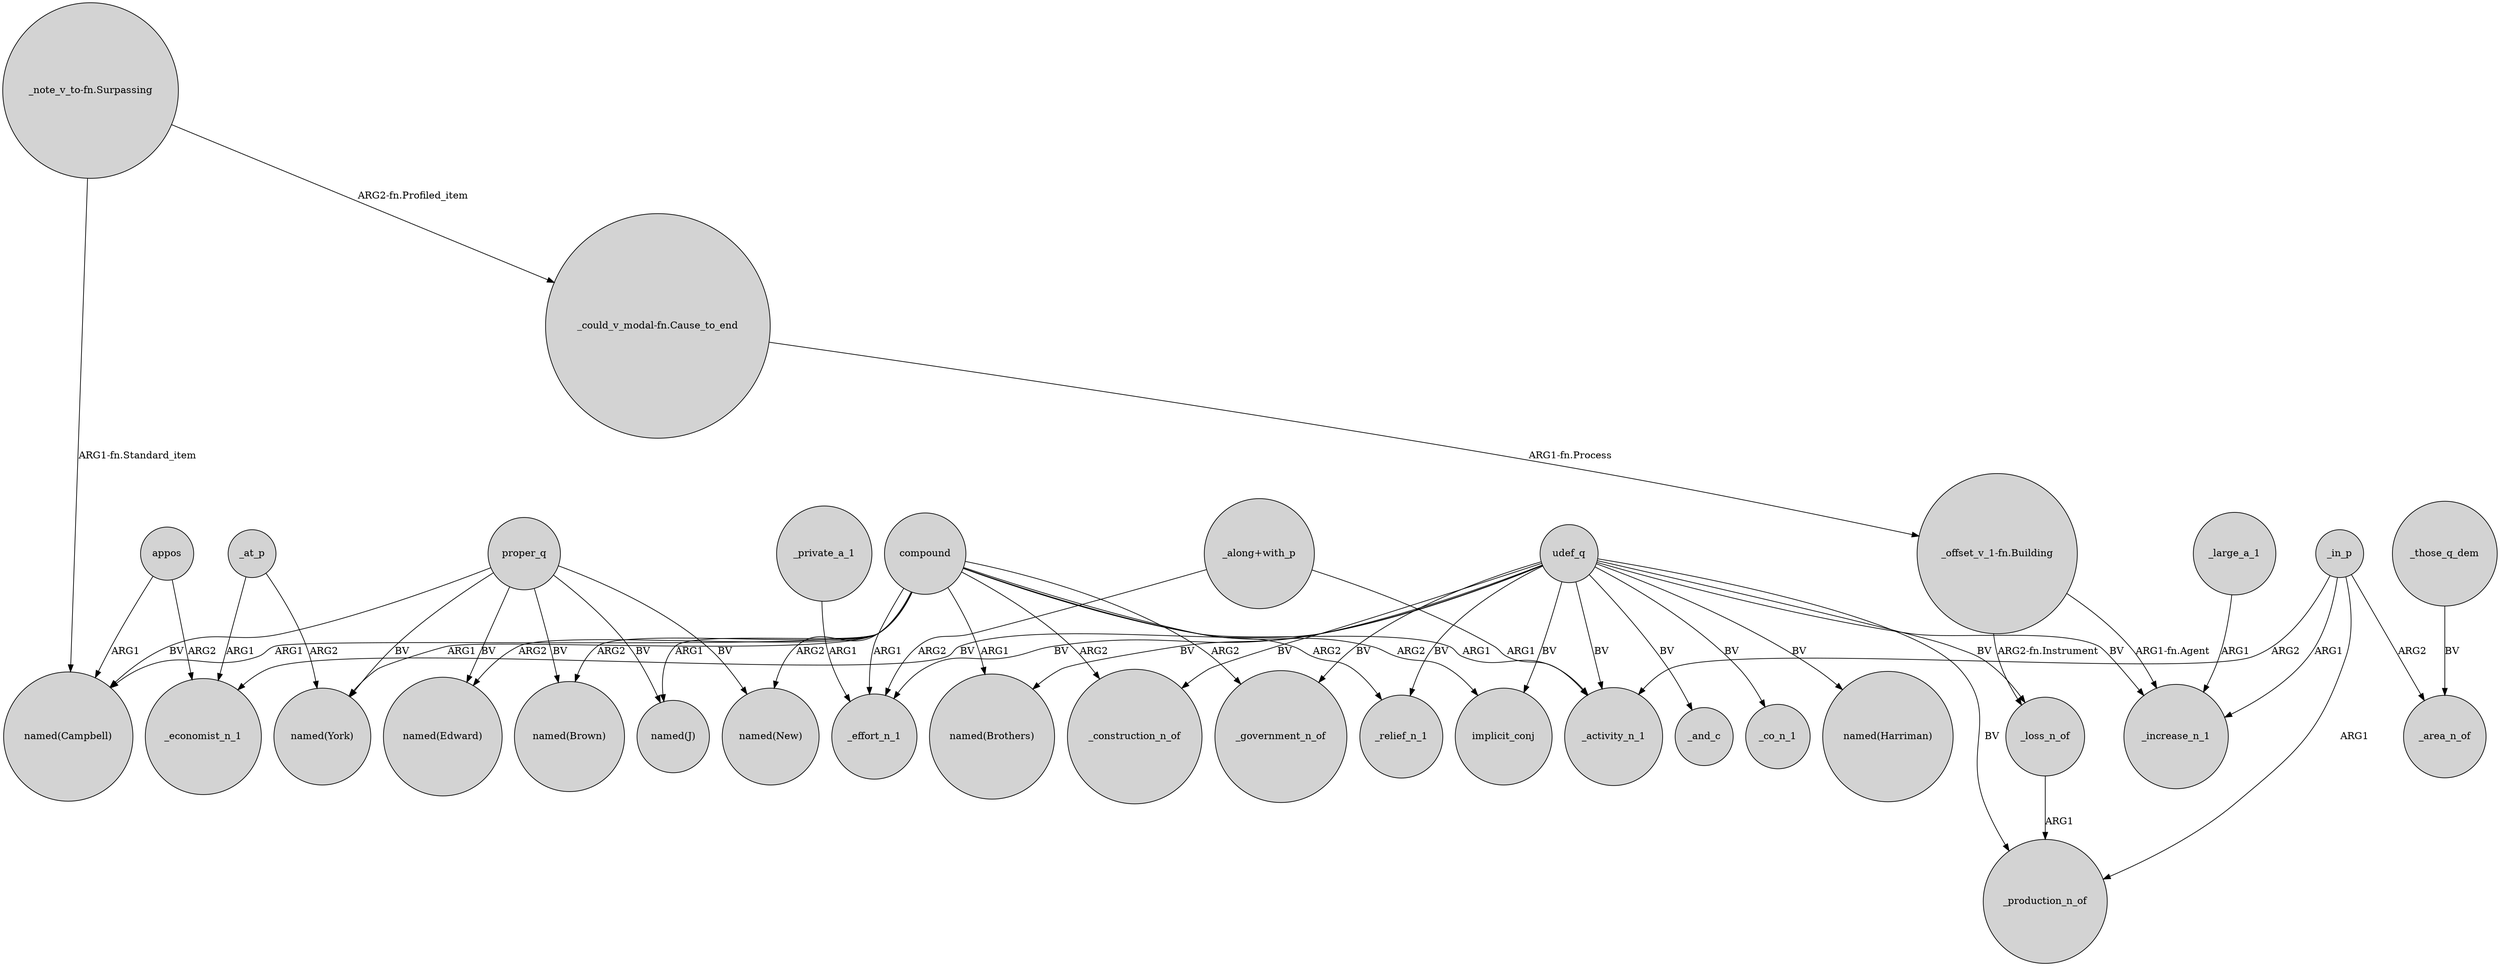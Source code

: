 digraph {
	node [shape=circle style=filled]
	udef_q -> _effort_n_1 [label=BV]
	_private_a_1 -> _effort_n_1 [label=ARG1]
	appos -> "named(Campbell)" [label=ARG1]
	compound -> _government_n_of [label=ARG2]
	udef_q -> _government_n_of [label=BV]
	compound -> _relief_n_1 [label=ARG2]
	compound -> "named(New)" [label=ARG2]
	"_along+with_p" -> _effort_n_1 [label=ARG2]
	_at_p -> _economist_n_1 [label=ARG1]
	compound -> "named(J)" [label=ARG1]
	proper_q -> "named(New)" [label=BV]
	compound -> "named(Brown)" [label=ARG2]
	compound -> "named(Edward)" [label=ARG2]
	"_note_v_to-fn.Surpassing" -> "_could_v_modal-fn.Cause_to_end" [label="ARG2-fn.Profiled_item"]
	compound -> _effort_n_1 [label=ARG1]
	"_note_v_to-fn.Surpassing" -> "named(Campbell)" [label="ARG1-fn.Standard_item"]
	udef_q -> _increase_n_1 [label=BV]
	_in_p -> _production_n_of [label=ARG1]
	udef_q -> _and_c [label=BV]
	appos -> _economist_n_1 [label=ARG2]
	udef_q -> _co_n_1 [label=BV]
	_large_a_1 -> _increase_n_1 [label=ARG1]
	compound -> implicit_conj [label=ARG2]
	proper_q -> "named(York)" [label=BV]
	_in_p -> _area_n_of [label=ARG2]
	compound -> "named(Campbell)" [label=ARG1]
	_those_q_dem -> _area_n_of [label=BV]
	"_offset_v_1-fn.Building" -> _loss_n_of [label="ARG2-fn.Instrument"]
	proper_q -> "named(Campbell)" [label=BV]
	_at_p -> "named(York)" [label=ARG2]
	compound -> "named(Brothers)" [label=ARG1]
	udef_q -> _loss_n_of [label=BV]
	_in_p -> _activity_n_1 [label=ARG2]
	"_could_v_modal-fn.Cause_to_end" -> "_offset_v_1-fn.Building" [label="ARG1-fn.Process"]
	"_along+with_p" -> _activity_n_1 [label=ARG1]
	udef_q -> "named(Harriman)" [label=BV]
	udef_q -> _relief_n_1 [label=BV]
	proper_q -> "named(Edward)" [label=BV]
	udef_q -> _construction_n_of [label=BV]
	compound -> "named(York)" [label=ARG1]
	proper_q -> "named(Brown)" [label=BV]
	"_offset_v_1-fn.Building" -> _increase_n_1 [label="ARG1-fn.Agent"]
	proper_q -> "named(J)" [label=BV]
	udef_q -> _economist_n_1 [label=BV]
	udef_q -> "named(Brothers)" [label=BV]
	_loss_n_of -> _production_n_of [label=ARG1]
	udef_q -> _activity_n_1 [label=BV]
	_in_p -> _increase_n_1 [label=ARG1]
	udef_q -> implicit_conj [label=BV]
	udef_q -> _production_n_of [label=BV]
	compound -> _construction_n_of [label=ARG2]
	compound -> _activity_n_1 [label=ARG1]
}
